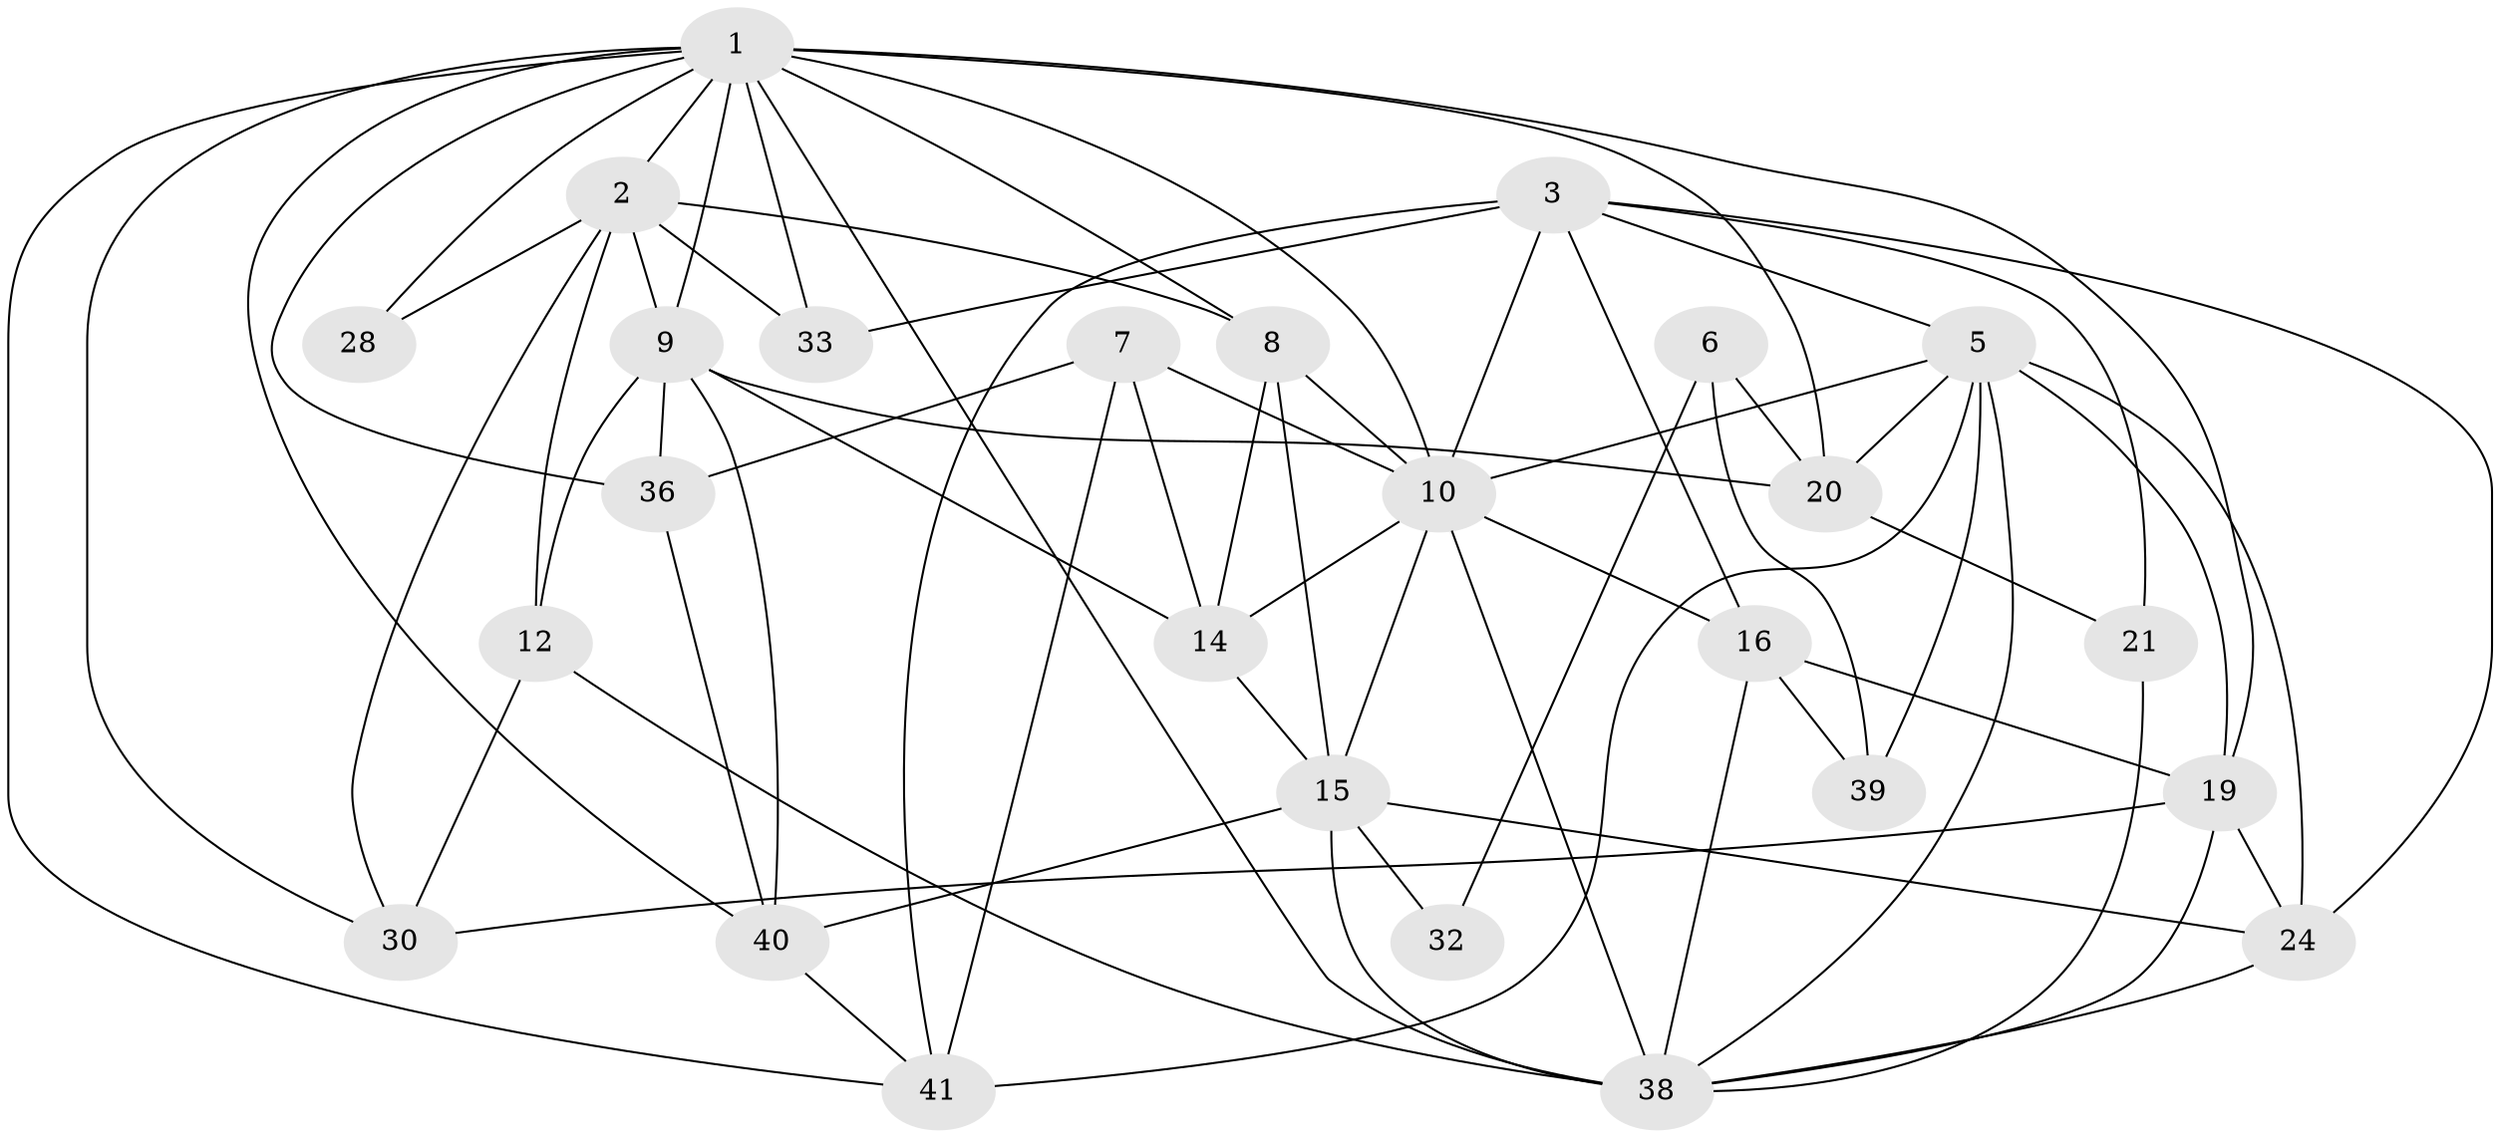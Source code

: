// original degree distribution, {7: 0.03773584905660377, 4: 0.2830188679245283, 6: 0.1320754716981132, 3: 0.32075471698113206, 2: 0.09433962264150944, 5: 0.1320754716981132}
// Generated by graph-tools (version 1.1) at 2025/15/03/09/25 04:15:09]
// undirected, 26 vertices, 70 edges
graph export_dot {
graph [start="1"]
  node [color=gray90,style=filled];
  1 [super="+4+17"];
  2 [super="+29+49"];
  3 [super="+48"];
  5 [super="+43+35"];
  6;
  7 [super="+45"];
  8 [super="+11"];
  9 [super="+25+31"];
  10 [super="+37+22+26"];
  12;
  14 [super="+23"];
  15 [super="+18"];
  16;
  19;
  20;
  21;
  24 [super="+27"];
  28;
  30 [super="+42"];
  32;
  33 [super="+44"];
  36;
  38 [super="+52"];
  39;
  40;
  41 [super="+50"];
  1 -- 8 [weight=2];
  1 -- 40;
  1 -- 36;
  1 -- 9 [weight=2];
  1 -- 41;
  1 -- 20;
  1 -- 30;
  1 -- 10;
  1 -- 2;
  1 -- 19;
  1 -- 38;
  1 -- 28;
  1 -- 33;
  2 -- 12;
  2 -- 33 [weight=2];
  2 -- 28;
  2 -- 9;
  2 -- 8;
  2 -- 30;
  3 -- 5;
  3 -- 16;
  3 -- 33;
  3 -- 21;
  3 -- 24;
  3 -- 41;
  3 -- 10;
  5 -- 24;
  5 -- 10;
  5 -- 19;
  5 -- 20;
  5 -- 38;
  5 -- 39;
  5 -- 41;
  6 -- 20;
  6 -- 39;
  6 -- 32;
  7 -- 36;
  7 -- 10;
  7 -- 41;
  7 -- 14;
  8 -- 10;
  8 -- 14;
  8 -- 15;
  9 -- 20;
  9 -- 40;
  9 -- 14;
  9 -- 12;
  9 -- 36;
  10 -- 16 [weight=2];
  10 -- 15 [weight=2];
  10 -- 38;
  10 -- 14;
  12 -- 38;
  12 -- 30;
  14 -- 15;
  15 -- 32;
  15 -- 40;
  15 -- 38 [weight=2];
  15 -- 24;
  16 -- 19;
  16 -- 39;
  16 -- 38;
  19 -- 30;
  19 -- 38;
  19 -- 24;
  20 -- 21;
  21 -- 38;
  24 -- 38;
  36 -- 40;
  40 -- 41;
}
